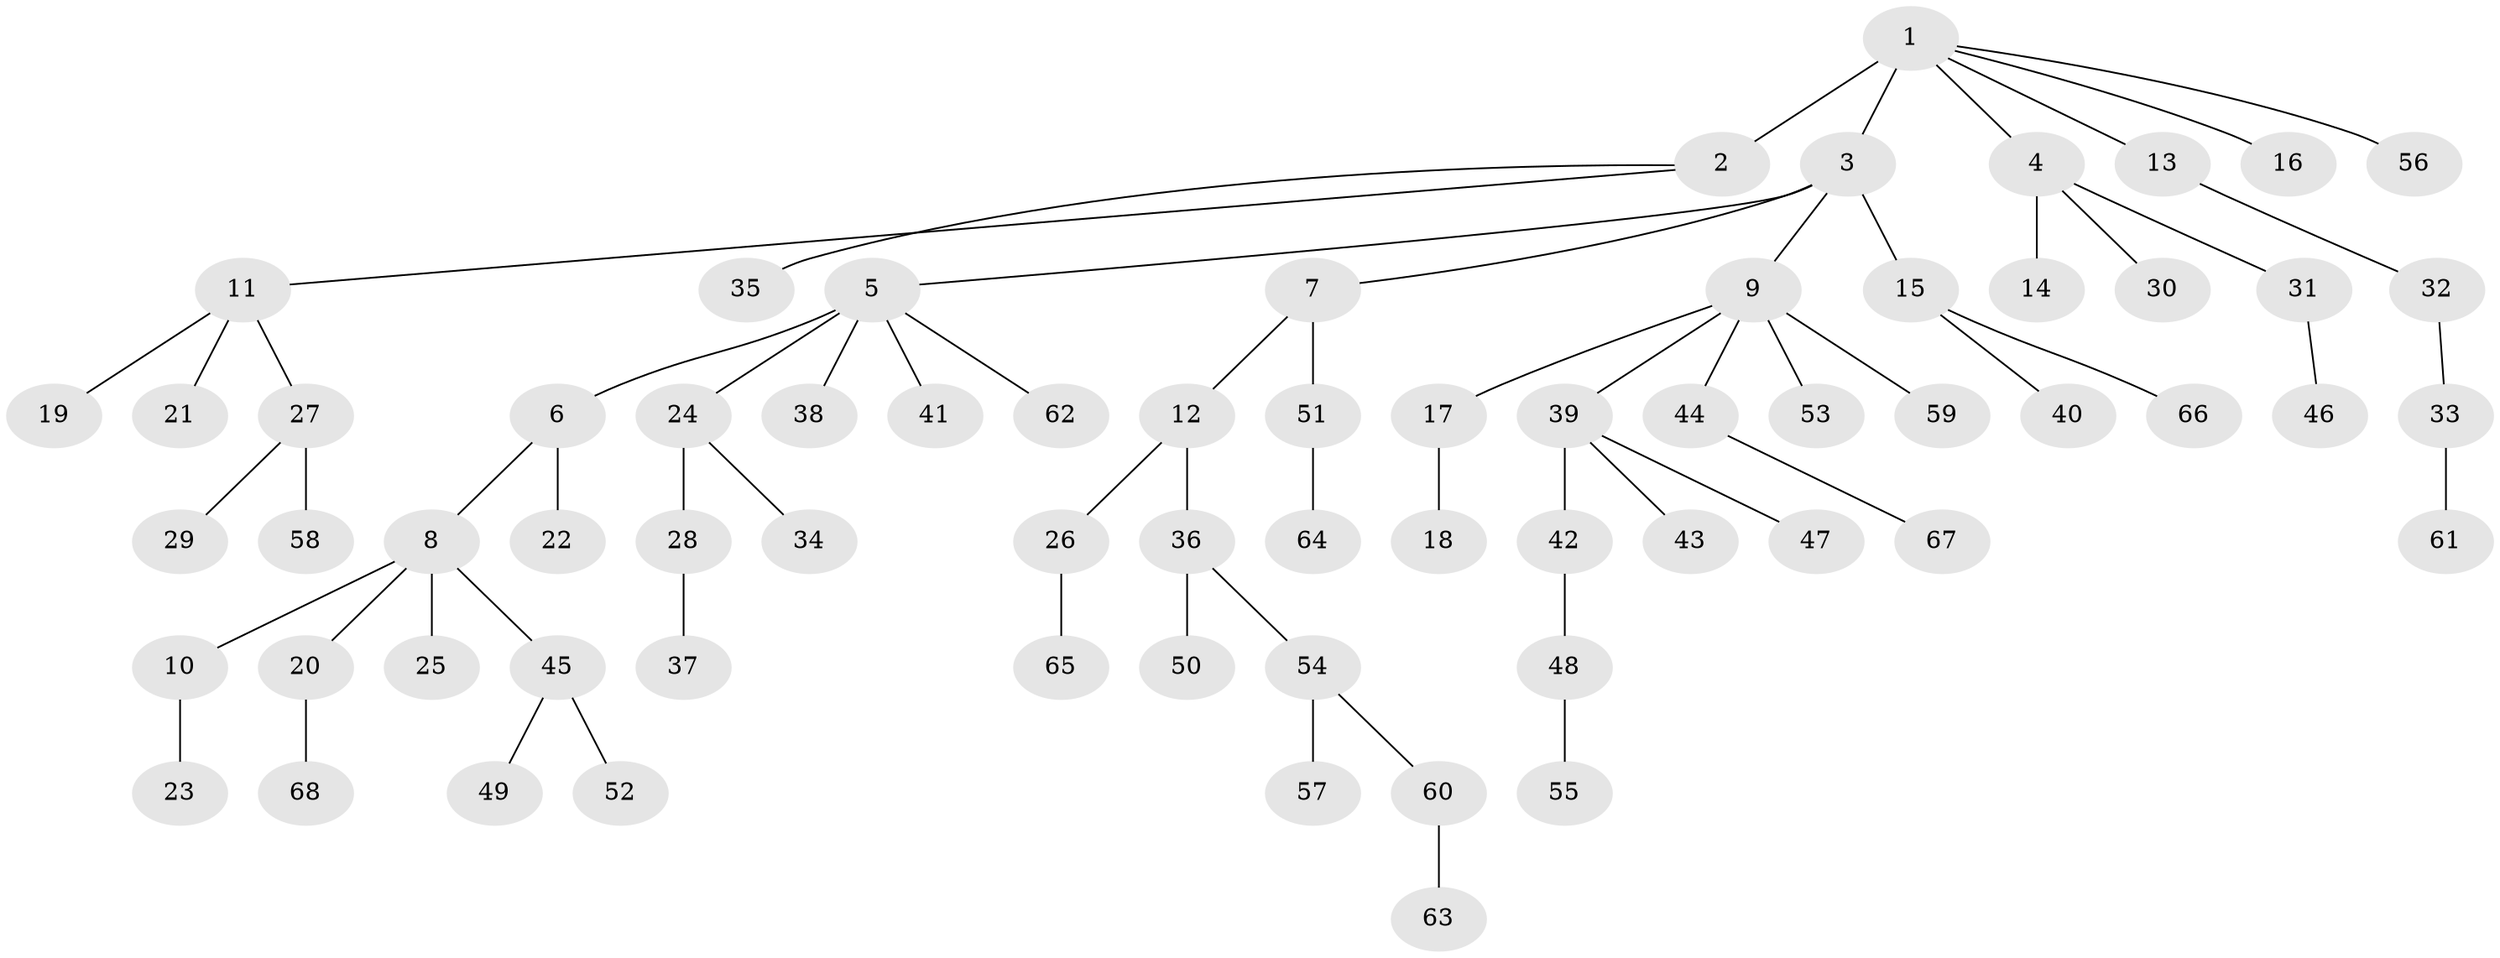 // original degree distribution, {6: 0.03787878787878788, 4: 0.05303030303030303, 5: 0.007575757575757576, 8: 0.007575757575757576, 7: 0.007575757575757576, 3: 0.11363636363636363, 2: 0.2803030303030303, 1: 0.49242424242424243}
// Generated by graph-tools (version 1.1) at 2025/36/03/09/25 02:36:51]
// undirected, 68 vertices, 67 edges
graph export_dot {
graph [start="1"]
  node [color=gray90,style=filled];
  1;
  2;
  3;
  4;
  5;
  6;
  7;
  8;
  9;
  10;
  11;
  12;
  13;
  14;
  15;
  16;
  17;
  18;
  19;
  20;
  21;
  22;
  23;
  24;
  25;
  26;
  27;
  28;
  29;
  30;
  31;
  32;
  33;
  34;
  35;
  36;
  37;
  38;
  39;
  40;
  41;
  42;
  43;
  44;
  45;
  46;
  47;
  48;
  49;
  50;
  51;
  52;
  53;
  54;
  55;
  56;
  57;
  58;
  59;
  60;
  61;
  62;
  63;
  64;
  65;
  66;
  67;
  68;
  1 -- 2 [weight=3.0];
  1 -- 3 [weight=1.0];
  1 -- 4 [weight=1.0];
  1 -- 13 [weight=1.0];
  1 -- 16 [weight=1.0];
  1 -- 56 [weight=1.0];
  2 -- 11 [weight=1.0];
  2 -- 35 [weight=1.0];
  3 -- 5 [weight=1.0];
  3 -- 7 [weight=1.0];
  3 -- 9 [weight=1.0];
  3 -- 15 [weight=1.0];
  4 -- 14 [weight=2.0];
  4 -- 30 [weight=1.0];
  4 -- 31 [weight=1.0];
  5 -- 6 [weight=2.0];
  5 -- 24 [weight=1.0];
  5 -- 38 [weight=1.0];
  5 -- 41 [weight=1.0];
  5 -- 62 [weight=1.0];
  6 -- 8 [weight=1.0];
  6 -- 22 [weight=1.0];
  7 -- 12 [weight=1.0];
  7 -- 51 [weight=1.0];
  8 -- 10 [weight=1.0];
  8 -- 20 [weight=1.0];
  8 -- 25 [weight=3.0];
  8 -- 45 [weight=1.0];
  9 -- 17 [weight=1.0];
  9 -- 39 [weight=1.0];
  9 -- 44 [weight=1.0];
  9 -- 53 [weight=1.0];
  9 -- 59 [weight=1.0];
  10 -- 23 [weight=1.0];
  11 -- 19 [weight=1.0];
  11 -- 21 [weight=1.0];
  11 -- 27 [weight=1.0];
  12 -- 26 [weight=1.0];
  12 -- 36 [weight=1.0];
  13 -- 32 [weight=1.0];
  15 -- 40 [weight=2.0];
  15 -- 66 [weight=1.0];
  17 -- 18 [weight=2.0];
  20 -- 68 [weight=1.0];
  24 -- 28 [weight=2.0];
  24 -- 34 [weight=1.0];
  26 -- 65 [weight=1.0];
  27 -- 29 [weight=1.0];
  27 -- 58 [weight=1.0];
  28 -- 37 [weight=1.0];
  31 -- 46 [weight=1.0];
  32 -- 33 [weight=1.0];
  33 -- 61 [weight=1.0];
  36 -- 50 [weight=1.0];
  36 -- 54 [weight=1.0];
  39 -- 42 [weight=1.0];
  39 -- 43 [weight=2.0];
  39 -- 47 [weight=1.0];
  42 -- 48 [weight=1.0];
  44 -- 67 [weight=1.0];
  45 -- 49 [weight=1.0];
  45 -- 52 [weight=1.0];
  48 -- 55 [weight=1.0];
  51 -- 64 [weight=1.0];
  54 -- 57 [weight=3.0];
  54 -- 60 [weight=1.0];
  60 -- 63 [weight=1.0];
}
